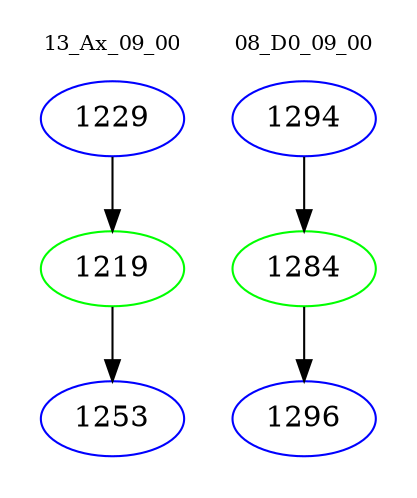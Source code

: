 digraph{
subgraph cluster_0 {
color = white
label = "13_Ax_09_00";
fontsize=10;
T0_1229 [label="1229", color="blue"]
T0_1229 -> T0_1219 [color="black"]
T0_1219 [label="1219", color="green"]
T0_1219 -> T0_1253 [color="black"]
T0_1253 [label="1253", color="blue"]
}
subgraph cluster_1 {
color = white
label = "08_D0_09_00";
fontsize=10;
T1_1294 [label="1294", color="blue"]
T1_1294 -> T1_1284 [color="black"]
T1_1284 [label="1284", color="green"]
T1_1284 -> T1_1296 [color="black"]
T1_1296 [label="1296", color="blue"]
}
}
